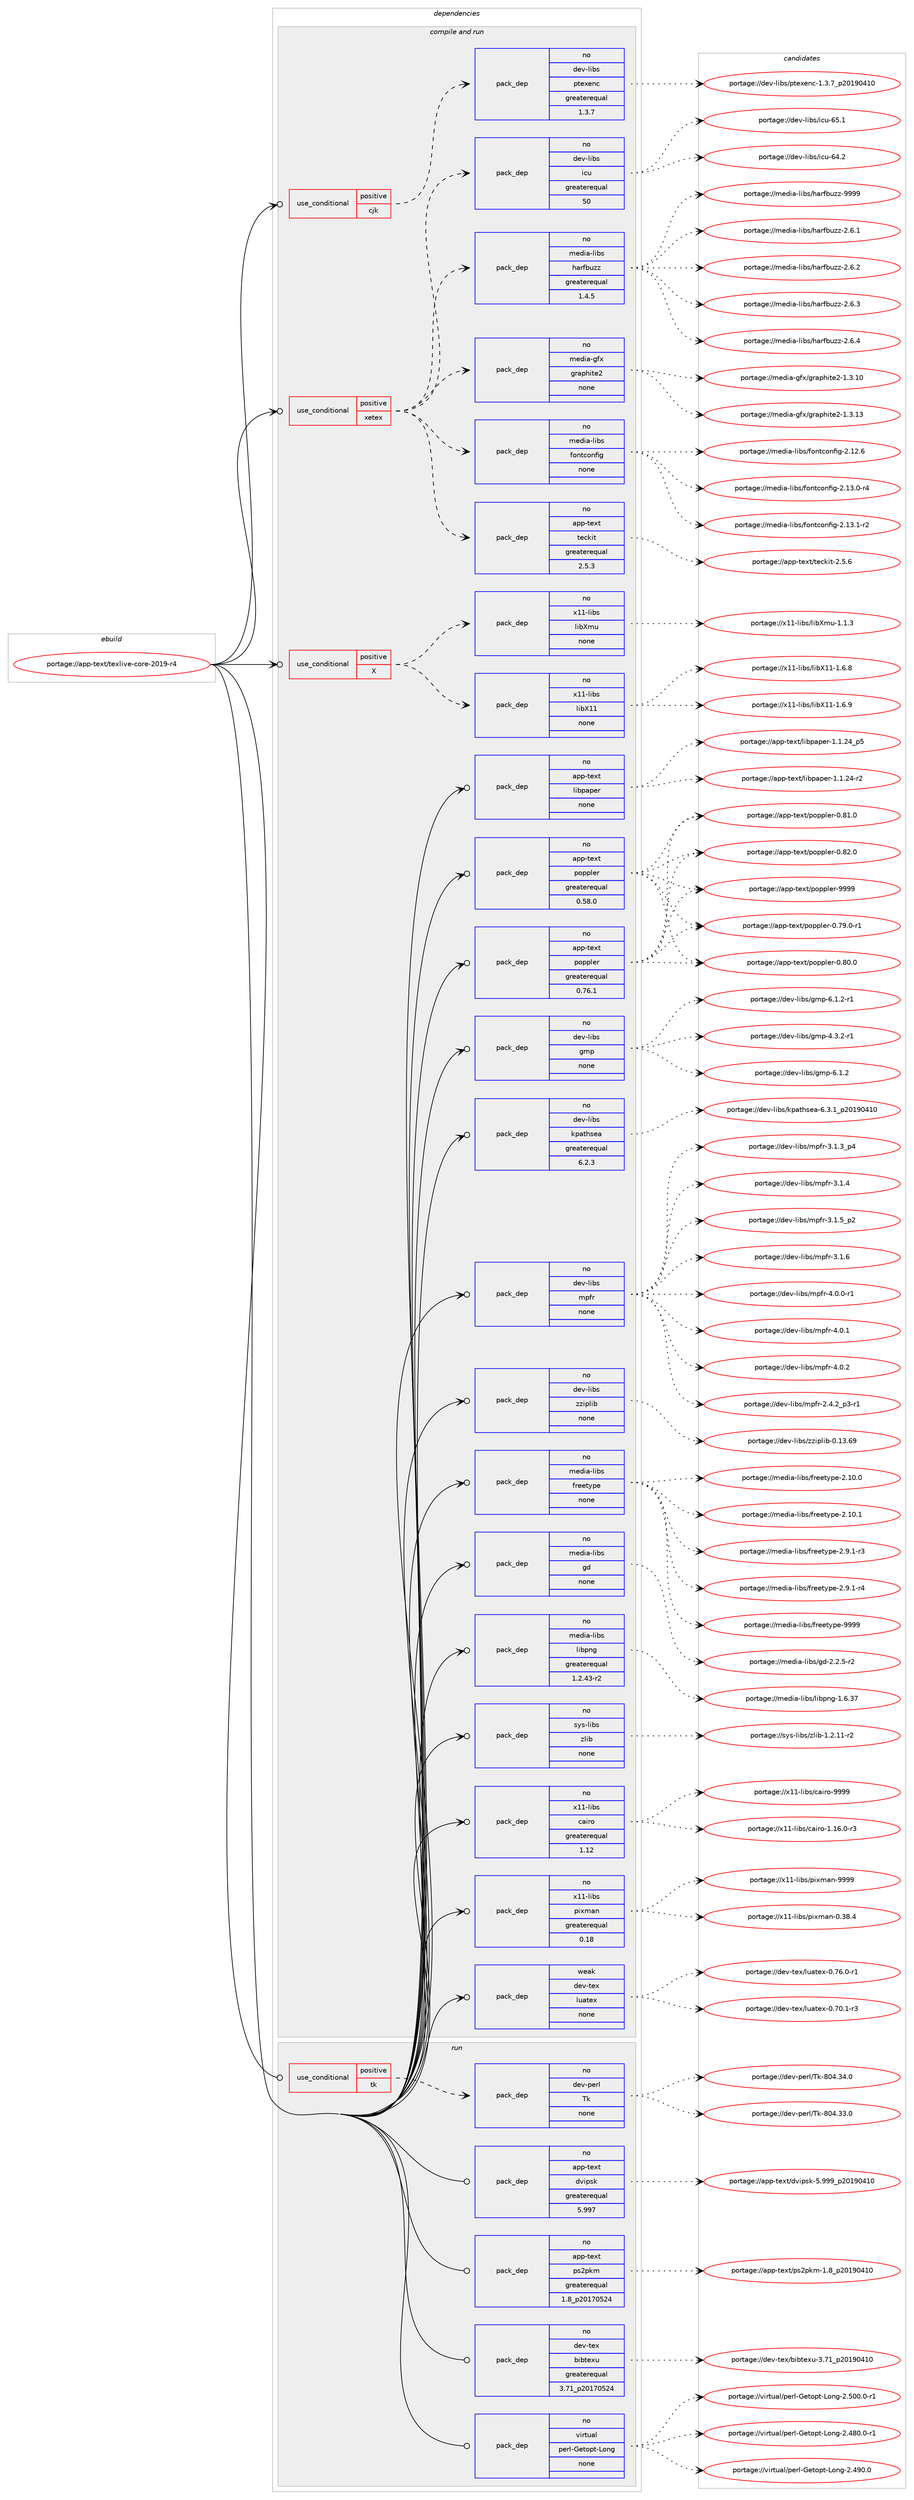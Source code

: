 digraph prolog {

# *************
# Graph options
# *************

newrank=true;
concentrate=true;
compound=true;
graph [rankdir=LR,fontname=Helvetica,fontsize=10,ranksep=1.5];#, ranksep=2.5, nodesep=0.2];
edge  [arrowhead=vee];
node  [fontname=Helvetica,fontsize=10];

# **********
# The ebuild
# **********

subgraph cluster_leftcol {
color=gray;
rank=same;
label=<<i>ebuild</i>>;
id [label="portage://app-text/texlive-core-2019-r4", color=red, width=4, href="../app-text/texlive-core-2019-r4.svg"];
}

# ****************
# The dependencies
# ****************

subgraph cluster_midcol {
color=gray;
label=<<i>dependencies</i>>;
subgraph cluster_compile {
fillcolor="#eeeeee";
style=filled;
label=<<i>compile</i>>;
}
subgraph cluster_compileandrun {
fillcolor="#eeeeee";
style=filled;
label=<<i>compile and run</i>>;
subgraph cond11526 {
dependency48226 [label=<<TABLE BORDER="0" CELLBORDER="1" CELLSPACING="0" CELLPADDING="4"><TR><TD ROWSPAN="3" CELLPADDING="10">use_conditional</TD></TR><TR><TD>positive</TD></TR><TR><TD>X</TD></TR></TABLE>>, shape=none, color=red];
subgraph pack35870 {
dependency48227 [label=<<TABLE BORDER="0" CELLBORDER="1" CELLSPACING="0" CELLPADDING="4" WIDTH="220"><TR><TD ROWSPAN="6" CELLPADDING="30">pack_dep</TD></TR><TR><TD WIDTH="110">no</TD></TR><TR><TD>x11-libs</TD></TR><TR><TD>libX11</TD></TR><TR><TD>none</TD></TR><TR><TD></TD></TR></TABLE>>, shape=none, color=blue];
}
dependency48226:e -> dependency48227:w [weight=20,style="dashed",arrowhead="vee"];
subgraph pack35871 {
dependency48228 [label=<<TABLE BORDER="0" CELLBORDER="1" CELLSPACING="0" CELLPADDING="4" WIDTH="220"><TR><TD ROWSPAN="6" CELLPADDING="30">pack_dep</TD></TR><TR><TD WIDTH="110">no</TD></TR><TR><TD>x11-libs</TD></TR><TR><TD>libXmu</TD></TR><TR><TD>none</TD></TR><TR><TD></TD></TR></TABLE>>, shape=none, color=blue];
}
dependency48226:e -> dependency48228:w [weight=20,style="dashed",arrowhead="vee"];
}
id:e -> dependency48226:w [weight=20,style="solid",arrowhead="odotvee"];
subgraph cond11527 {
dependency48229 [label=<<TABLE BORDER="0" CELLBORDER="1" CELLSPACING="0" CELLPADDING="4"><TR><TD ROWSPAN="3" CELLPADDING="10">use_conditional</TD></TR><TR><TD>positive</TD></TR><TR><TD>cjk</TD></TR></TABLE>>, shape=none, color=red];
subgraph pack35872 {
dependency48230 [label=<<TABLE BORDER="0" CELLBORDER="1" CELLSPACING="0" CELLPADDING="4" WIDTH="220"><TR><TD ROWSPAN="6" CELLPADDING="30">pack_dep</TD></TR><TR><TD WIDTH="110">no</TD></TR><TR><TD>dev-libs</TD></TR><TR><TD>ptexenc</TD></TR><TR><TD>greaterequal</TD></TR><TR><TD>1.3.7</TD></TR></TABLE>>, shape=none, color=blue];
}
dependency48229:e -> dependency48230:w [weight=20,style="dashed",arrowhead="vee"];
}
id:e -> dependency48229:w [weight=20,style="solid",arrowhead="odotvee"];
subgraph cond11528 {
dependency48231 [label=<<TABLE BORDER="0" CELLBORDER="1" CELLSPACING="0" CELLPADDING="4"><TR><TD ROWSPAN="3" CELLPADDING="10">use_conditional</TD></TR><TR><TD>positive</TD></TR><TR><TD>xetex</TD></TR></TABLE>>, shape=none, color=red];
subgraph pack35873 {
dependency48232 [label=<<TABLE BORDER="0" CELLBORDER="1" CELLSPACING="0" CELLPADDING="4" WIDTH="220"><TR><TD ROWSPAN="6" CELLPADDING="30">pack_dep</TD></TR><TR><TD WIDTH="110">no</TD></TR><TR><TD>media-libs</TD></TR><TR><TD>harfbuzz</TD></TR><TR><TD>greaterequal</TD></TR><TR><TD>1.4.5</TD></TR></TABLE>>, shape=none, color=blue];
}
dependency48231:e -> dependency48232:w [weight=20,style="dashed",arrowhead="vee"];
subgraph pack35874 {
dependency48233 [label=<<TABLE BORDER="0" CELLBORDER="1" CELLSPACING="0" CELLPADDING="4" WIDTH="220"><TR><TD ROWSPAN="6" CELLPADDING="30">pack_dep</TD></TR><TR><TD WIDTH="110">no</TD></TR><TR><TD>dev-libs</TD></TR><TR><TD>icu</TD></TR><TR><TD>greaterequal</TD></TR><TR><TD>50</TD></TR></TABLE>>, shape=none, color=blue];
}
dependency48231:e -> dependency48233:w [weight=20,style="dashed",arrowhead="vee"];
subgraph pack35875 {
dependency48234 [label=<<TABLE BORDER="0" CELLBORDER="1" CELLSPACING="0" CELLPADDING="4" WIDTH="220"><TR><TD ROWSPAN="6" CELLPADDING="30">pack_dep</TD></TR><TR><TD WIDTH="110">no</TD></TR><TR><TD>app-text</TD></TR><TR><TD>teckit</TD></TR><TR><TD>greaterequal</TD></TR><TR><TD>2.5.3</TD></TR></TABLE>>, shape=none, color=blue];
}
dependency48231:e -> dependency48234:w [weight=20,style="dashed",arrowhead="vee"];
subgraph pack35876 {
dependency48235 [label=<<TABLE BORDER="0" CELLBORDER="1" CELLSPACING="0" CELLPADDING="4" WIDTH="220"><TR><TD ROWSPAN="6" CELLPADDING="30">pack_dep</TD></TR><TR><TD WIDTH="110">no</TD></TR><TR><TD>media-libs</TD></TR><TR><TD>fontconfig</TD></TR><TR><TD>none</TD></TR><TR><TD></TD></TR></TABLE>>, shape=none, color=blue];
}
dependency48231:e -> dependency48235:w [weight=20,style="dashed",arrowhead="vee"];
subgraph pack35877 {
dependency48236 [label=<<TABLE BORDER="0" CELLBORDER="1" CELLSPACING="0" CELLPADDING="4" WIDTH="220"><TR><TD ROWSPAN="6" CELLPADDING="30">pack_dep</TD></TR><TR><TD WIDTH="110">no</TD></TR><TR><TD>media-gfx</TD></TR><TR><TD>graphite2</TD></TR><TR><TD>none</TD></TR><TR><TD></TD></TR></TABLE>>, shape=none, color=blue];
}
dependency48231:e -> dependency48236:w [weight=20,style="dashed",arrowhead="vee"];
}
id:e -> dependency48231:w [weight=20,style="solid",arrowhead="odotvee"];
subgraph pack35878 {
dependency48237 [label=<<TABLE BORDER="0" CELLBORDER="1" CELLSPACING="0" CELLPADDING="4" WIDTH="220"><TR><TD ROWSPAN="6" CELLPADDING="30">pack_dep</TD></TR><TR><TD WIDTH="110">no</TD></TR><TR><TD>app-text</TD></TR><TR><TD>libpaper</TD></TR><TR><TD>none</TD></TR><TR><TD></TD></TR></TABLE>>, shape=none, color=blue];
}
id:e -> dependency48237:w [weight=20,style="solid",arrowhead="odotvee"];
subgraph pack35879 {
dependency48238 [label=<<TABLE BORDER="0" CELLBORDER="1" CELLSPACING="0" CELLPADDING="4" WIDTH="220"><TR><TD ROWSPAN="6" CELLPADDING="30">pack_dep</TD></TR><TR><TD WIDTH="110">no</TD></TR><TR><TD>app-text</TD></TR><TR><TD>poppler</TD></TR><TR><TD>greaterequal</TD></TR><TR><TD>0.58.0</TD></TR></TABLE>>, shape=none, color=blue];
}
id:e -> dependency48238:w [weight=20,style="solid",arrowhead="odotvee"];
subgraph pack35880 {
dependency48239 [label=<<TABLE BORDER="0" CELLBORDER="1" CELLSPACING="0" CELLPADDING="4" WIDTH="220"><TR><TD ROWSPAN="6" CELLPADDING="30">pack_dep</TD></TR><TR><TD WIDTH="110">no</TD></TR><TR><TD>app-text</TD></TR><TR><TD>poppler</TD></TR><TR><TD>greaterequal</TD></TR><TR><TD>0.76.1</TD></TR></TABLE>>, shape=none, color=blue];
}
id:e -> dependency48239:w [weight=20,style="solid",arrowhead="odotvee"];
subgraph pack35881 {
dependency48240 [label=<<TABLE BORDER="0" CELLBORDER="1" CELLSPACING="0" CELLPADDING="4" WIDTH="220"><TR><TD ROWSPAN="6" CELLPADDING="30">pack_dep</TD></TR><TR><TD WIDTH="110">no</TD></TR><TR><TD>dev-libs</TD></TR><TR><TD>gmp</TD></TR><TR><TD>none</TD></TR><TR><TD></TD></TR></TABLE>>, shape=none, color=blue];
}
id:e -> dependency48240:w [weight=20,style="solid",arrowhead="odotvee"];
subgraph pack35882 {
dependency48241 [label=<<TABLE BORDER="0" CELLBORDER="1" CELLSPACING="0" CELLPADDING="4" WIDTH="220"><TR><TD ROWSPAN="6" CELLPADDING="30">pack_dep</TD></TR><TR><TD WIDTH="110">no</TD></TR><TR><TD>dev-libs</TD></TR><TR><TD>kpathsea</TD></TR><TR><TD>greaterequal</TD></TR><TR><TD>6.2.3</TD></TR></TABLE>>, shape=none, color=blue];
}
id:e -> dependency48241:w [weight=20,style="solid",arrowhead="odotvee"];
subgraph pack35883 {
dependency48242 [label=<<TABLE BORDER="0" CELLBORDER="1" CELLSPACING="0" CELLPADDING="4" WIDTH="220"><TR><TD ROWSPAN="6" CELLPADDING="30">pack_dep</TD></TR><TR><TD WIDTH="110">no</TD></TR><TR><TD>dev-libs</TD></TR><TR><TD>mpfr</TD></TR><TR><TD>none</TD></TR><TR><TD></TD></TR></TABLE>>, shape=none, color=blue];
}
id:e -> dependency48242:w [weight=20,style="solid",arrowhead="odotvee"];
subgraph pack35884 {
dependency48243 [label=<<TABLE BORDER="0" CELLBORDER="1" CELLSPACING="0" CELLPADDING="4" WIDTH="220"><TR><TD ROWSPAN="6" CELLPADDING="30">pack_dep</TD></TR><TR><TD WIDTH="110">no</TD></TR><TR><TD>dev-libs</TD></TR><TR><TD>zziplib</TD></TR><TR><TD>none</TD></TR><TR><TD></TD></TR></TABLE>>, shape=none, color=blue];
}
id:e -> dependency48243:w [weight=20,style="solid",arrowhead="odotvee"];
subgraph pack35885 {
dependency48244 [label=<<TABLE BORDER="0" CELLBORDER="1" CELLSPACING="0" CELLPADDING="4" WIDTH="220"><TR><TD ROWSPAN="6" CELLPADDING="30">pack_dep</TD></TR><TR><TD WIDTH="110">no</TD></TR><TR><TD>media-libs</TD></TR><TR><TD>freetype</TD></TR><TR><TD>none</TD></TR><TR><TD></TD></TR></TABLE>>, shape=none, color=blue];
}
id:e -> dependency48244:w [weight=20,style="solid",arrowhead="odotvee"];
subgraph pack35886 {
dependency48245 [label=<<TABLE BORDER="0" CELLBORDER="1" CELLSPACING="0" CELLPADDING="4" WIDTH="220"><TR><TD ROWSPAN="6" CELLPADDING="30">pack_dep</TD></TR><TR><TD WIDTH="110">no</TD></TR><TR><TD>media-libs</TD></TR><TR><TD>gd</TD></TR><TR><TD>none</TD></TR><TR><TD></TD></TR></TABLE>>, shape=none, color=blue];
}
id:e -> dependency48245:w [weight=20,style="solid",arrowhead="odotvee"];
subgraph pack35887 {
dependency48246 [label=<<TABLE BORDER="0" CELLBORDER="1" CELLSPACING="0" CELLPADDING="4" WIDTH="220"><TR><TD ROWSPAN="6" CELLPADDING="30">pack_dep</TD></TR><TR><TD WIDTH="110">no</TD></TR><TR><TD>media-libs</TD></TR><TR><TD>libpng</TD></TR><TR><TD>greaterequal</TD></TR><TR><TD>1.2.43-r2</TD></TR></TABLE>>, shape=none, color=blue];
}
id:e -> dependency48246:w [weight=20,style="solid",arrowhead="odotvee"];
subgraph pack35888 {
dependency48247 [label=<<TABLE BORDER="0" CELLBORDER="1" CELLSPACING="0" CELLPADDING="4" WIDTH="220"><TR><TD ROWSPAN="6" CELLPADDING="30">pack_dep</TD></TR><TR><TD WIDTH="110">no</TD></TR><TR><TD>sys-libs</TD></TR><TR><TD>zlib</TD></TR><TR><TD>none</TD></TR><TR><TD></TD></TR></TABLE>>, shape=none, color=blue];
}
id:e -> dependency48247:w [weight=20,style="solid",arrowhead="odotvee"];
subgraph pack35889 {
dependency48248 [label=<<TABLE BORDER="0" CELLBORDER="1" CELLSPACING="0" CELLPADDING="4" WIDTH="220"><TR><TD ROWSPAN="6" CELLPADDING="30">pack_dep</TD></TR><TR><TD WIDTH="110">no</TD></TR><TR><TD>x11-libs</TD></TR><TR><TD>cairo</TD></TR><TR><TD>greaterequal</TD></TR><TR><TD>1.12</TD></TR></TABLE>>, shape=none, color=blue];
}
id:e -> dependency48248:w [weight=20,style="solid",arrowhead="odotvee"];
subgraph pack35890 {
dependency48249 [label=<<TABLE BORDER="0" CELLBORDER="1" CELLSPACING="0" CELLPADDING="4" WIDTH="220"><TR><TD ROWSPAN="6" CELLPADDING="30">pack_dep</TD></TR><TR><TD WIDTH="110">no</TD></TR><TR><TD>x11-libs</TD></TR><TR><TD>pixman</TD></TR><TR><TD>greaterequal</TD></TR><TR><TD>0.18</TD></TR></TABLE>>, shape=none, color=blue];
}
id:e -> dependency48249:w [weight=20,style="solid",arrowhead="odotvee"];
subgraph pack35891 {
dependency48250 [label=<<TABLE BORDER="0" CELLBORDER="1" CELLSPACING="0" CELLPADDING="4" WIDTH="220"><TR><TD ROWSPAN="6" CELLPADDING="30">pack_dep</TD></TR><TR><TD WIDTH="110">weak</TD></TR><TR><TD>dev-tex</TD></TR><TR><TD>luatex</TD></TR><TR><TD>none</TD></TR><TR><TD></TD></TR></TABLE>>, shape=none, color=blue];
}
id:e -> dependency48250:w [weight=20,style="solid",arrowhead="odotvee"];
}
subgraph cluster_run {
fillcolor="#eeeeee";
style=filled;
label=<<i>run</i>>;
subgraph cond11529 {
dependency48251 [label=<<TABLE BORDER="0" CELLBORDER="1" CELLSPACING="0" CELLPADDING="4"><TR><TD ROWSPAN="3" CELLPADDING="10">use_conditional</TD></TR><TR><TD>positive</TD></TR><TR><TD>tk</TD></TR></TABLE>>, shape=none, color=red];
subgraph pack35892 {
dependency48252 [label=<<TABLE BORDER="0" CELLBORDER="1" CELLSPACING="0" CELLPADDING="4" WIDTH="220"><TR><TD ROWSPAN="6" CELLPADDING="30">pack_dep</TD></TR><TR><TD WIDTH="110">no</TD></TR><TR><TD>dev-perl</TD></TR><TR><TD>Tk</TD></TR><TR><TD>none</TD></TR><TR><TD></TD></TR></TABLE>>, shape=none, color=blue];
}
dependency48251:e -> dependency48252:w [weight=20,style="dashed",arrowhead="vee"];
}
id:e -> dependency48251:w [weight=20,style="solid",arrowhead="odot"];
subgraph pack35893 {
dependency48253 [label=<<TABLE BORDER="0" CELLBORDER="1" CELLSPACING="0" CELLPADDING="4" WIDTH="220"><TR><TD ROWSPAN="6" CELLPADDING="30">pack_dep</TD></TR><TR><TD WIDTH="110">no</TD></TR><TR><TD>app-text</TD></TR><TR><TD>dvipsk</TD></TR><TR><TD>greaterequal</TD></TR><TR><TD>5.997</TD></TR></TABLE>>, shape=none, color=blue];
}
id:e -> dependency48253:w [weight=20,style="solid",arrowhead="odot"];
subgraph pack35894 {
dependency48254 [label=<<TABLE BORDER="0" CELLBORDER="1" CELLSPACING="0" CELLPADDING="4" WIDTH="220"><TR><TD ROWSPAN="6" CELLPADDING="30">pack_dep</TD></TR><TR><TD WIDTH="110">no</TD></TR><TR><TD>app-text</TD></TR><TR><TD>ps2pkm</TD></TR><TR><TD>greaterequal</TD></TR><TR><TD>1.8_p20170524</TD></TR></TABLE>>, shape=none, color=blue];
}
id:e -> dependency48254:w [weight=20,style="solid",arrowhead="odot"];
subgraph pack35895 {
dependency48255 [label=<<TABLE BORDER="0" CELLBORDER="1" CELLSPACING="0" CELLPADDING="4" WIDTH="220"><TR><TD ROWSPAN="6" CELLPADDING="30">pack_dep</TD></TR><TR><TD WIDTH="110">no</TD></TR><TR><TD>dev-tex</TD></TR><TR><TD>bibtexu</TD></TR><TR><TD>greaterequal</TD></TR><TR><TD>3.71_p20170524</TD></TR></TABLE>>, shape=none, color=blue];
}
id:e -> dependency48255:w [weight=20,style="solid",arrowhead="odot"];
subgraph pack35896 {
dependency48256 [label=<<TABLE BORDER="0" CELLBORDER="1" CELLSPACING="0" CELLPADDING="4" WIDTH="220"><TR><TD ROWSPAN="6" CELLPADDING="30">pack_dep</TD></TR><TR><TD WIDTH="110">no</TD></TR><TR><TD>virtual</TD></TR><TR><TD>perl-Getopt-Long</TD></TR><TR><TD>none</TD></TR><TR><TD></TD></TR></TABLE>>, shape=none, color=blue];
}
id:e -> dependency48256:w [weight=20,style="solid",arrowhead="odot"];
}
}

# **************
# The candidates
# **************

subgraph cluster_choices {
rank=same;
color=gray;
label=<<i>candidates</i>>;

subgraph choice35870 {
color=black;
nodesep=1;
choiceportage120494945108105981154710810598884949454946544656 [label="portage://x11-libs/libX11-1.6.8", color=red, width=4,href="../x11-libs/libX11-1.6.8.svg"];
choiceportage120494945108105981154710810598884949454946544657 [label="portage://x11-libs/libX11-1.6.9", color=red, width=4,href="../x11-libs/libX11-1.6.9.svg"];
dependency48227:e -> choiceportage120494945108105981154710810598884949454946544656:w [style=dotted,weight="100"];
dependency48227:e -> choiceportage120494945108105981154710810598884949454946544657:w [style=dotted,weight="100"];
}
subgraph choice35871 {
color=black;
nodesep=1;
choiceportage12049494510810598115471081059888109117454946494651 [label="portage://x11-libs/libXmu-1.1.3", color=red, width=4,href="../x11-libs/libXmu-1.1.3.svg"];
dependency48228:e -> choiceportage12049494510810598115471081059888109117454946494651:w [style=dotted,weight="100"];
}
subgraph choice35872 {
color=black;
nodesep=1;
choiceportage10010111845108105981154711211610112010111099454946514655951125048495748524948 [label="portage://dev-libs/ptexenc-1.3.7_p20190410", color=red, width=4,href="../dev-libs/ptexenc-1.3.7_p20190410.svg"];
dependency48230:e -> choiceportage10010111845108105981154711211610112010111099454946514655951125048495748524948:w [style=dotted,weight="100"];
}
subgraph choice35873 {
color=black;
nodesep=1;
choiceportage109101100105974510810598115471049711410298117122122455046544649 [label="portage://media-libs/harfbuzz-2.6.1", color=red, width=4,href="../media-libs/harfbuzz-2.6.1.svg"];
choiceportage109101100105974510810598115471049711410298117122122455046544650 [label="portage://media-libs/harfbuzz-2.6.2", color=red, width=4,href="../media-libs/harfbuzz-2.6.2.svg"];
choiceportage109101100105974510810598115471049711410298117122122455046544651 [label="portage://media-libs/harfbuzz-2.6.3", color=red, width=4,href="../media-libs/harfbuzz-2.6.3.svg"];
choiceportage109101100105974510810598115471049711410298117122122455046544652 [label="portage://media-libs/harfbuzz-2.6.4", color=red, width=4,href="../media-libs/harfbuzz-2.6.4.svg"];
choiceportage1091011001059745108105981154710497114102981171221224557575757 [label="portage://media-libs/harfbuzz-9999", color=red, width=4,href="../media-libs/harfbuzz-9999.svg"];
dependency48232:e -> choiceportage109101100105974510810598115471049711410298117122122455046544649:w [style=dotted,weight="100"];
dependency48232:e -> choiceportage109101100105974510810598115471049711410298117122122455046544650:w [style=dotted,weight="100"];
dependency48232:e -> choiceportage109101100105974510810598115471049711410298117122122455046544651:w [style=dotted,weight="100"];
dependency48232:e -> choiceportage109101100105974510810598115471049711410298117122122455046544652:w [style=dotted,weight="100"];
dependency48232:e -> choiceportage1091011001059745108105981154710497114102981171221224557575757:w [style=dotted,weight="100"];
}
subgraph choice35874 {
color=black;
nodesep=1;
choiceportage100101118451081059811547105991174554524650 [label="portage://dev-libs/icu-64.2", color=red, width=4,href="../dev-libs/icu-64.2.svg"];
choiceportage100101118451081059811547105991174554534649 [label="portage://dev-libs/icu-65.1", color=red, width=4,href="../dev-libs/icu-65.1.svg"];
dependency48233:e -> choiceportage100101118451081059811547105991174554524650:w [style=dotted,weight="100"];
dependency48233:e -> choiceportage100101118451081059811547105991174554534649:w [style=dotted,weight="100"];
}
subgraph choice35875 {
color=black;
nodesep=1;
choiceportage97112112451161011201164711610199107105116455046534654 [label="portage://app-text/teckit-2.5.6", color=red, width=4,href="../app-text/teckit-2.5.6.svg"];
dependency48234:e -> choiceportage97112112451161011201164711610199107105116455046534654:w [style=dotted,weight="100"];
}
subgraph choice35876 {
color=black;
nodesep=1;
choiceportage109101100105974510810598115471021111101169911111010210510345504649504654 [label="portage://media-libs/fontconfig-2.12.6", color=red, width=4,href="../media-libs/fontconfig-2.12.6.svg"];
choiceportage1091011001059745108105981154710211111011699111110102105103455046495146484511452 [label="portage://media-libs/fontconfig-2.13.0-r4", color=red, width=4,href="../media-libs/fontconfig-2.13.0-r4.svg"];
choiceportage1091011001059745108105981154710211111011699111110102105103455046495146494511450 [label="portage://media-libs/fontconfig-2.13.1-r2", color=red, width=4,href="../media-libs/fontconfig-2.13.1-r2.svg"];
dependency48235:e -> choiceportage109101100105974510810598115471021111101169911111010210510345504649504654:w [style=dotted,weight="100"];
dependency48235:e -> choiceportage1091011001059745108105981154710211111011699111110102105103455046495146484511452:w [style=dotted,weight="100"];
dependency48235:e -> choiceportage1091011001059745108105981154710211111011699111110102105103455046495146494511450:w [style=dotted,weight="100"];
}
subgraph choice35877 {
color=black;
nodesep=1;
choiceportage109101100105974510310212047103114971121041051161015045494651464948 [label="portage://media-gfx/graphite2-1.3.10", color=red, width=4,href="../media-gfx/graphite2-1.3.10.svg"];
choiceportage109101100105974510310212047103114971121041051161015045494651464951 [label="portage://media-gfx/graphite2-1.3.13", color=red, width=4,href="../media-gfx/graphite2-1.3.13.svg"];
dependency48236:e -> choiceportage109101100105974510310212047103114971121041051161015045494651464948:w [style=dotted,weight="100"];
dependency48236:e -> choiceportage109101100105974510310212047103114971121041051161015045494651464951:w [style=dotted,weight="100"];
}
subgraph choice35878 {
color=black;
nodesep=1;
choiceportage9711211245116101120116471081059811297112101114454946494650524511450 [label="portage://app-text/libpaper-1.1.24-r2", color=red, width=4,href="../app-text/libpaper-1.1.24-r2.svg"];
choiceportage9711211245116101120116471081059811297112101114454946494650529511253 [label="portage://app-text/libpaper-1.1.24_p5", color=red, width=4,href="../app-text/libpaper-1.1.24_p5.svg"];
dependency48237:e -> choiceportage9711211245116101120116471081059811297112101114454946494650524511450:w [style=dotted,weight="100"];
dependency48237:e -> choiceportage9711211245116101120116471081059811297112101114454946494650529511253:w [style=dotted,weight="100"];
}
subgraph choice35879 {
color=black;
nodesep=1;
choiceportage971121124511610112011647112111112112108101114454846555746484511449 [label="portage://app-text/poppler-0.79.0-r1", color=red, width=4,href="../app-text/poppler-0.79.0-r1.svg"];
choiceportage97112112451161011201164711211111211210810111445484656484648 [label="portage://app-text/poppler-0.80.0", color=red, width=4,href="../app-text/poppler-0.80.0.svg"];
choiceportage97112112451161011201164711211111211210810111445484656494648 [label="portage://app-text/poppler-0.81.0", color=red, width=4,href="../app-text/poppler-0.81.0.svg"];
choiceportage97112112451161011201164711211111211210810111445484656504648 [label="portage://app-text/poppler-0.82.0", color=red, width=4,href="../app-text/poppler-0.82.0.svg"];
choiceportage9711211245116101120116471121111121121081011144557575757 [label="portage://app-text/poppler-9999", color=red, width=4,href="../app-text/poppler-9999.svg"];
dependency48238:e -> choiceportage971121124511610112011647112111112112108101114454846555746484511449:w [style=dotted,weight="100"];
dependency48238:e -> choiceportage97112112451161011201164711211111211210810111445484656484648:w [style=dotted,weight="100"];
dependency48238:e -> choiceportage97112112451161011201164711211111211210810111445484656494648:w [style=dotted,weight="100"];
dependency48238:e -> choiceportage97112112451161011201164711211111211210810111445484656504648:w [style=dotted,weight="100"];
dependency48238:e -> choiceportage9711211245116101120116471121111121121081011144557575757:w [style=dotted,weight="100"];
}
subgraph choice35880 {
color=black;
nodesep=1;
choiceportage971121124511610112011647112111112112108101114454846555746484511449 [label="portage://app-text/poppler-0.79.0-r1", color=red, width=4,href="../app-text/poppler-0.79.0-r1.svg"];
choiceportage97112112451161011201164711211111211210810111445484656484648 [label="portage://app-text/poppler-0.80.0", color=red, width=4,href="../app-text/poppler-0.80.0.svg"];
choiceportage97112112451161011201164711211111211210810111445484656494648 [label="portage://app-text/poppler-0.81.0", color=red, width=4,href="../app-text/poppler-0.81.0.svg"];
choiceportage97112112451161011201164711211111211210810111445484656504648 [label="portage://app-text/poppler-0.82.0", color=red, width=4,href="../app-text/poppler-0.82.0.svg"];
choiceportage9711211245116101120116471121111121121081011144557575757 [label="portage://app-text/poppler-9999", color=red, width=4,href="../app-text/poppler-9999.svg"];
dependency48239:e -> choiceportage971121124511610112011647112111112112108101114454846555746484511449:w [style=dotted,weight="100"];
dependency48239:e -> choiceportage97112112451161011201164711211111211210810111445484656484648:w [style=dotted,weight="100"];
dependency48239:e -> choiceportage97112112451161011201164711211111211210810111445484656494648:w [style=dotted,weight="100"];
dependency48239:e -> choiceportage97112112451161011201164711211111211210810111445484656504648:w [style=dotted,weight="100"];
dependency48239:e -> choiceportage9711211245116101120116471121111121121081011144557575757:w [style=dotted,weight="100"];
}
subgraph choice35881 {
color=black;
nodesep=1;
choiceportage1001011184510810598115471031091124552465146504511449 [label="portage://dev-libs/gmp-4.3.2-r1", color=red, width=4,href="../dev-libs/gmp-4.3.2-r1.svg"];
choiceportage100101118451081059811547103109112455446494650 [label="portage://dev-libs/gmp-6.1.2", color=red, width=4,href="../dev-libs/gmp-6.1.2.svg"];
choiceportage1001011184510810598115471031091124554464946504511449 [label="portage://dev-libs/gmp-6.1.2-r1", color=red, width=4,href="../dev-libs/gmp-6.1.2-r1.svg"];
dependency48240:e -> choiceportage1001011184510810598115471031091124552465146504511449:w [style=dotted,weight="100"];
dependency48240:e -> choiceportage100101118451081059811547103109112455446494650:w [style=dotted,weight="100"];
dependency48240:e -> choiceportage1001011184510810598115471031091124554464946504511449:w [style=dotted,weight="100"];
}
subgraph choice35882 {
color=black;
nodesep=1;
choiceportage1001011184510810598115471071129711610411510197455446514649951125048495748524948 [label="portage://dev-libs/kpathsea-6.3.1_p20190410", color=red, width=4,href="../dev-libs/kpathsea-6.3.1_p20190410.svg"];
dependency48241:e -> choiceportage1001011184510810598115471071129711610411510197455446514649951125048495748524948:w [style=dotted,weight="100"];
}
subgraph choice35883 {
color=black;
nodesep=1;
choiceportage10010111845108105981154710911210211445504652465095112514511449 [label="portage://dev-libs/mpfr-2.4.2_p3-r1", color=red, width=4,href="../dev-libs/mpfr-2.4.2_p3-r1.svg"];
choiceportage1001011184510810598115471091121021144551464946519511252 [label="portage://dev-libs/mpfr-3.1.3_p4", color=red, width=4,href="../dev-libs/mpfr-3.1.3_p4.svg"];
choiceportage100101118451081059811547109112102114455146494652 [label="portage://dev-libs/mpfr-3.1.4", color=red, width=4,href="../dev-libs/mpfr-3.1.4.svg"];
choiceportage1001011184510810598115471091121021144551464946539511250 [label="portage://dev-libs/mpfr-3.1.5_p2", color=red, width=4,href="../dev-libs/mpfr-3.1.5_p2.svg"];
choiceportage100101118451081059811547109112102114455146494654 [label="portage://dev-libs/mpfr-3.1.6", color=red, width=4,href="../dev-libs/mpfr-3.1.6.svg"];
choiceportage1001011184510810598115471091121021144552464846484511449 [label="portage://dev-libs/mpfr-4.0.0-r1", color=red, width=4,href="../dev-libs/mpfr-4.0.0-r1.svg"];
choiceportage100101118451081059811547109112102114455246484649 [label="portage://dev-libs/mpfr-4.0.1", color=red, width=4,href="../dev-libs/mpfr-4.0.1.svg"];
choiceportage100101118451081059811547109112102114455246484650 [label="portage://dev-libs/mpfr-4.0.2", color=red, width=4,href="../dev-libs/mpfr-4.0.2.svg"];
dependency48242:e -> choiceportage10010111845108105981154710911210211445504652465095112514511449:w [style=dotted,weight="100"];
dependency48242:e -> choiceportage1001011184510810598115471091121021144551464946519511252:w [style=dotted,weight="100"];
dependency48242:e -> choiceportage100101118451081059811547109112102114455146494652:w [style=dotted,weight="100"];
dependency48242:e -> choiceportage1001011184510810598115471091121021144551464946539511250:w [style=dotted,weight="100"];
dependency48242:e -> choiceportage100101118451081059811547109112102114455146494654:w [style=dotted,weight="100"];
dependency48242:e -> choiceportage1001011184510810598115471091121021144552464846484511449:w [style=dotted,weight="100"];
dependency48242:e -> choiceportage100101118451081059811547109112102114455246484649:w [style=dotted,weight="100"];
dependency48242:e -> choiceportage100101118451081059811547109112102114455246484650:w [style=dotted,weight="100"];
}
subgraph choice35884 {
color=black;
nodesep=1;
choiceportage100101118451081059811547122122105112108105984548464951465457 [label="portage://dev-libs/zziplib-0.13.69", color=red, width=4,href="../dev-libs/zziplib-0.13.69.svg"];
dependency48243:e -> choiceportage100101118451081059811547122122105112108105984548464951465457:w [style=dotted,weight="100"];
}
subgraph choice35885 {
color=black;
nodesep=1;
choiceportage1091011001059745108105981154710211410110111612111210145504649484648 [label="portage://media-libs/freetype-2.10.0", color=red, width=4,href="../media-libs/freetype-2.10.0.svg"];
choiceportage1091011001059745108105981154710211410110111612111210145504649484649 [label="portage://media-libs/freetype-2.10.1", color=red, width=4,href="../media-libs/freetype-2.10.1.svg"];
choiceportage109101100105974510810598115471021141011011161211121014550465746494511451 [label="portage://media-libs/freetype-2.9.1-r3", color=red, width=4,href="../media-libs/freetype-2.9.1-r3.svg"];
choiceportage109101100105974510810598115471021141011011161211121014550465746494511452 [label="portage://media-libs/freetype-2.9.1-r4", color=red, width=4,href="../media-libs/freetype-2.9.1-r4.svg"];
choiceportage109101100105974510810598115471021141011011161211121014557575757 [label="portage://media-libs/freetype-9999", color=red, width=4,href="../media-libs/freetype-9999.svg"];
dependency48244:e -> choiceportage1091011001059745108105981154710211410110111612111210145504649484648:w [style=dotted,weight="100"];
dependency48244:e -> choiceportage1091011001059745108105981154710211410110111612111210145504649484649:w [style=dotted,weight="100"];
dependency48244:e -> choiceportage109101100105974510810598115471021141011011161211121014550465746494511451:w [style=dotted,weight="100"];
dependency48244:e -> choiceportage109101100105974510810598115471021141011011161211121014550465746494511452:w [style=dotted,weight="100"];
dependency48244:e -> choiceportage109101100105974510810598115471021141011011161211121014557575757:w [style=dotted,weight="100"];
}
subgraph choice35886 {
color=black;
nodesep=1;
choiceportage109101100105974510810598115471031004550465046534511450 [label="portage://media-libs/gd-2.2.5-r2", color=red, width=4,href="../media-libs/gd-2.2.5-r2.svg"];
dependency48245:e -> choiceportage109101100105974510810598115471031004550465046534511450:w [style=dotted,weight="100"];
}
subgraph choice35887 {
color=black;
nodesep=1;
choiceportage109101100105974510810598115471081059811211010345494654465155 [label="portage://media-libs/libpng-1.6.37", color=red, width=4,href="../media-libs/libpng-1.6.37.svg"];
dependency48246:e -> choiceportage109101100105974510810598115471081059811211010345494654465155:w [style=dotted,weight="100"];
}
subgraph choice35888 {
color=black;
nodesep=1;
choiceportage11512111545108105981154712210810598454946504649494511450 [label="portage://sys-libs/zlib-1.2.11-r2", color=red, width=4,href="../sys-libs/zlib-1.2.11-r2.svg"];
dependency48247:e -> choiceportage11512111545108105981154712210810598454946504649494511450:w [style=dotted,weight="100"];
}
subgraph choice35889 {
color=black;
nodesep=1;
choiceportage12049494510810598115479997105114111454946495446484511451 [label="portage://x11-libs/cairo-1.16.0-r3", color=red, width=4,href="../x11-libs/cairo-1.16.0-r3.svg"];
choiceportage120494945108105981154799971051141114557575757 [label="portage://x11-libs/cairo-9999", color=red, width=4,href="../x11-libs/cairo-9999.svg"];
dependency48248:e -> choiceportage12049494510810598115479997105114111454946495446484511451:w [style=dotted,weight="100"];
dependency48248:e -> choiceportage120494945108105981154799971051141114557575757:w [style=dotted,weight="100"];
}
subgraph choice35890 {
color=black;
nodesep=1;
choiceportage12049494510810598115471121051201099711045484651564652 [label="portage://x11-libs/pixman-0.38.4", color=red, width=4,href="../x11-libs/pixman-0.38.4.svg"];
choiceportage1204949451081059811547112105120109971104557575757 [label="portage://x11-libs/pixman-9999", color=red, width=4,href="../x11-libs/pixman-9999.svg"];
dependency48249:e -> choiceportage12049494510810598115471121051201099711045484651564652:w [style=dotted,weight="100"];
dependency48249:e -> choiceportage1204949451081059811547112105120109971104557575757:w [style=dotted,weight="100"];
}
subgraph choice35891 {
color=black;
nodesep=1;
choiceportage100101118451161011204710811797116101120454846554846494511451 [label="portage://dev-tex/luatex-0.70.1-r3", color=red, width=4,href="../dev-tex/luatex-0.70.1-r3.svg"];
choiceportage100101118451161011204710811797116101120454846555446484511449 [label="portage://dev-tex/luatex-0.76.0-r1", color=red, width=4,href="../dev-tex/luatex-0.76.0-r1.svg"];
dependency48250:e -> choiceportage100101118451161011204710811797116101120454846554846494511451:w [style=dotted,weight="100"];
dependency48250:e -> choiceportage100101118451161011204710811797116101120454846555446484511449:w [style=dotted,weight="100"];
}
subgraph choice35892 {
color=black;
nodesep=1;
choiceportage100101118451121011141084784107455648524651514648 [label="portage://dev-perl/Tk-804.33.0", color=red, width=4,href="../dev-perl/Tk-804.33.0.svg"];
choiceportage100101118451121011141084784107455648524651524648 [label="portage://dev-perl/Tk-804.34.0", color=red, width=4,href="../dev-perl/Tk-804.34.0.svg"];
dependency48252:e -> choiceportage100101118451121011141084784107455648524651514648:w [style=dotted,weight="100"];
dependency48252:e -> choiceportage100101118451121011141084784107455648524651524648:w [style=dotted,weight="100"];
}
subgraph choice35893 {
color=black;
nodesep=1;
choiceportage971121124511610112011647100118105112115107455346575757951125048495748524948 [label="portage://app-text/dvipsk-5.999_p20190410", color=red, width=4,href="../app-text/dvipsk-5.999_p20190410.svg"];
dependency48253:e -> choiceportage971121124511610112011647100118105112115107455346575757951125048495748524948:w [style=dotted,weight="100"];
}
subgraph choice35894 {
color=black;
nodesep=1;
choiceportage9711211245116101120116471121155011210710945494656951125048495748524948 [label="portage://app-text/ps2pkm-1.8_p20190410", color=red, width=4,href="../app-text/ps2pkm-1.8_p20190410.svg"];
dependency48254:e -> choiceportage9711211245116101120116471121155011210710945494656951125048495748524948:w [style=dotted,weight="100"];
}
subgraph choice35895 {
color=black;
nodesep=1;
choiceportage100101118451161011204798105981161011201174551465549951125048495748524948 [label="portage://dev-tex/bibtexu-3.71_p20190410", color=red, width=4,href="../dev-tex/bibtexu-3.71_p20190410.svg"];
dependency48255:e -> choiceportage100101118451161011204798105981161011201174551465549951125048495748524948:w [style=dotted,weight="100"];
}
subgraph choice35896 {
color=black;
nodesep=1;
choiceportage11810511411611797108471121011141084571101116111112116457611111010345504652564846484511449 [label="portage://virtual/perl-Getopt-Long-2.480.0-r1", color=red, width=4,href="../virtual/perl-Getopt-Long-2.480.0-r1.svg"];
choiceportage1181051141161179710847112101114108457110111611111211645761111101034550465257484648 [label="portage://virtual/perl-Getopt-Long-2.490.0", color=red, width=4,href="../virtual/perl-Getopt-Long-2.490.0.svg"];
choiceportage11810511411611797108471121011141084571101116111112116457611111010345504653484846484511449 [label="portage://virtual/perl-Getopt-Long-2.500.0-r1", color=red, width=4,href="../virtual/perl-Getopt-Long-2.500.0-r1.svg"];
dependency48256:e -> choiceportage11810511411611797108471121011141084571101116111112116457611111010345504652564846484511449:w [style=dotted,weight="100"];
dependency48256:e -> choiceportage1181051141161179710847112101114108457110111611111211645761111101034550465257484648:w [style=dotted,weight="100"];
dependency48256:e -> choiceportage11810511411611797108471121011141084571101116111112116457611111010345504653484846484511449:w [style=dotted,weight="100"];
}
}

}
